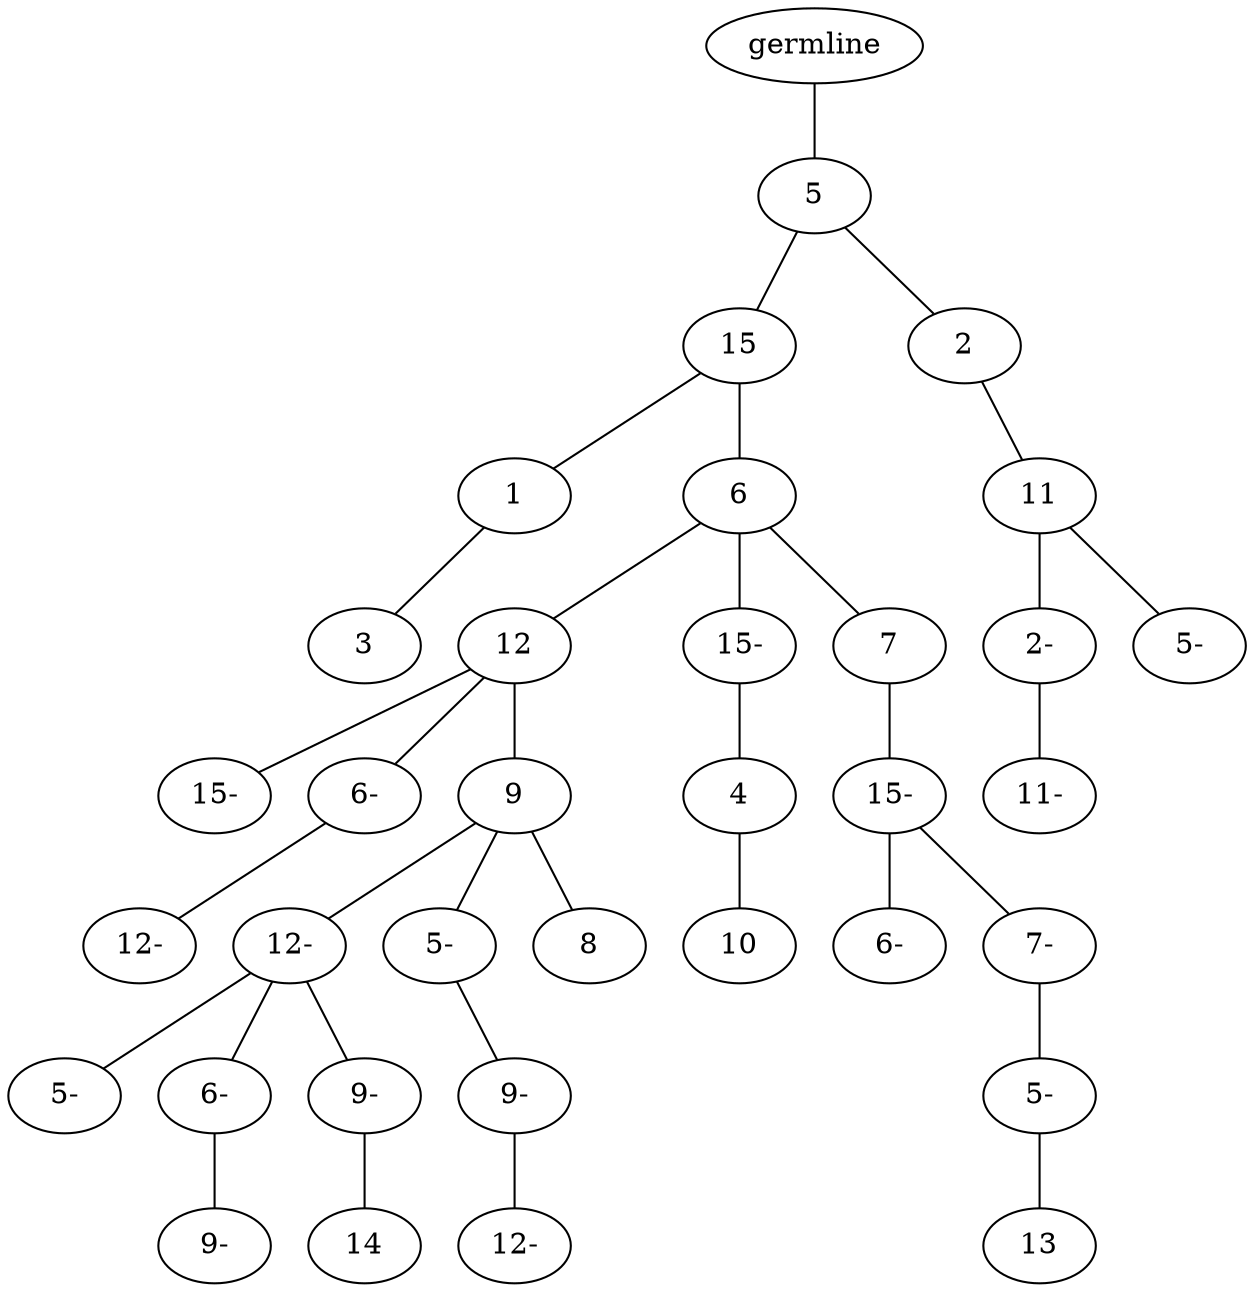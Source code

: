 graph tree {
    "139772073123168" [label="germline"];
    "139772073121248" [label="5"];
    "139772073014896" [label="15"];
    "139772073148128" [label="1"];
    "139772073147936" [label="3"];
    "139772073147984" [label="6"];
    "139772073146832" [label="12"];
    "139772072653104" [label="15-"];
    "139772072653584" [label="6-"];
    "139772072653200" [label="12-"];
    "139772072653872" [label="9"];
    "139772072653152" [label="12-"];
    "139772073145776" [label="5-"];
    "139772072653488" [label="6-"];
    "139772072654208" [label="9-"];
    "139772072653824" [label="9-"];
    "139772072653776" [label="14"];
    "139772072653440" [label="5-"];
    "139772072654880" [label="9-"];
    "139772072654592" [label="12-"];
    "139772073146544" [label="8"];
    "139772073148368" [label="15-"];
    "139772073147312" [label="4"];
    "139772073147648" [label="10"];
    "139772073148224" [label="7"];
    "139772073146400" [label="15-"];
    "139772073147120" [label="6-"];
    "139772073147456" [label="7-"];
    "139772073147168" [label="5-"];
    "139772073145824" [label="13"];
    "139772073146688" [label="2"];
    "139772073146064" [label="11"];
    "139772073148080" [label="2-"];
    "139772073145200" [label="11-"];
    "139772073146640" [label="5-"];
    "139772073123168" -- "139772073121248";
    "139772073121248" -- "139772073014896";
    "139772073121248" -- "139772073146688";
    "139772073014896" -- "139772073148128";
    "139772073014896" -- "139772073147984";
    "139772073148128" -- "139772073147936";
    "139772073147984" -- "139772073146832";
    "139772073147984" -- "139772073148368";
    "139772073147984" -- "139772073148224";
    "139772073146832" -- "139772072653104";
    "139772073146832" -- "139772072653584";
    "139772073146832" -- "139772072653872";
    "139772072653584" -- "139772072653200";
    "139772072653872" -- "139772072653152";
    "139772072653872" -- "139772072653440";
    "139772072653872" -- "139772073146544";
    "139772072653152" -- "139772073145776";
    "139772072653152" -- "139772072653488";
    "139772072653152" -- "139772072653824";
    "139772072653488" -- "139772072654208";
    "139772072653824" -- "139772072653776";
    "139772072653440" -- "139772072654880";
    "139772072654880" -- "139772072654592";
    "139772073148368" -- "139772073147312";
    "139772073147312" -- "139772073147648";
    "139772073148224" -- "139772073146400";
    "139772073146400" -- "139772073147120";
    "139772073146400" -- "139772073147456";
    "139772073147456" -- "139772073147168";
    "139772073147168" -- "139772073145824";
    "139772073146688" -- "139772073146064";
    "139772073146064" -- "139772073148080";
    "139772073146064" -- "139772073146640";
    "139772073148080" -- "139772073145200";
}
